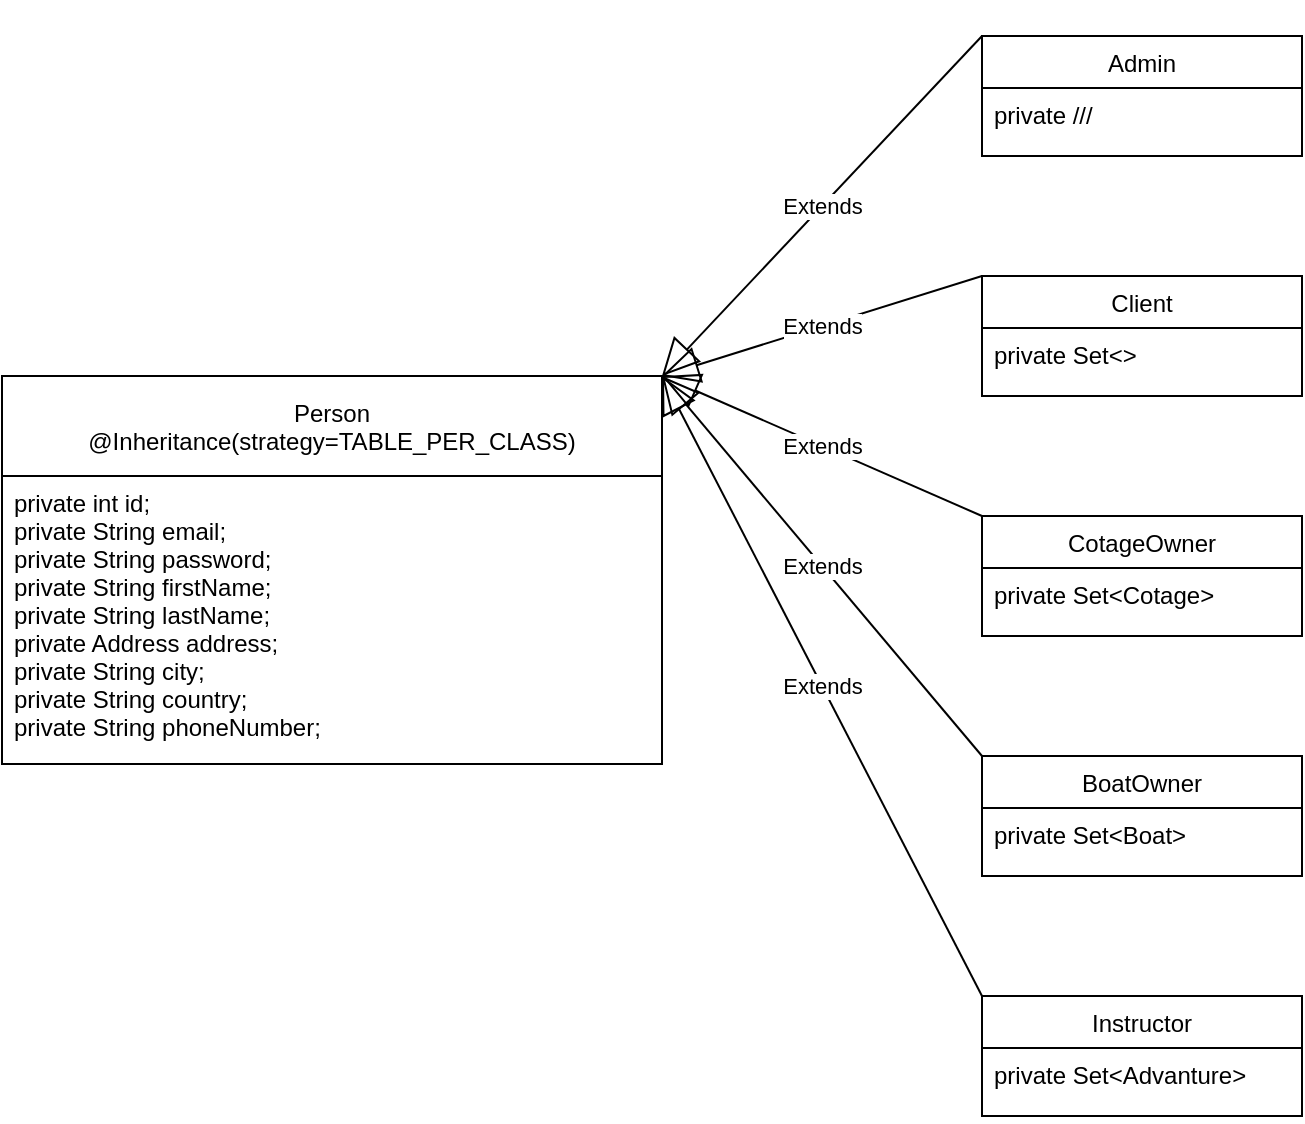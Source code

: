 <mxfile version="15.9.6" type="device"><diagram id="C5RBs43oDa-KdzZeNtuy" name="Page-1"><mxGraphModel dx="1640" dy="435" grid="1" gridSize="10" guides="1" tooltips="1" connect="1" arrows="1" fold="1" page="1" pageScale="1" pageWidth="827" pageHeight="1169" math="0" shadow="0"><root><mxCell id="WIyWlLk6GJQsqaUBKTNV-0"/><mxCell id="WIyWlLk6GJQsqaUBKTNV-1" parent="WIyWlLk6GJQsqaUBKTNV-0"/><mxCell id="pAqGVXhCf1VrrqXNUXRQ-24" value="Person&#10;@Inheritance(strategy=TABLE_PER_CLASS)" style="swimlane;fontStyle=0;childLayout=stackLayout;horizontal=1;startSize=50;fillColor=none;horizontalStack=0;resizeParent=1;resizeParentMax=0;resizeLast=0;collapsible=1;marginBottom=0;" vertex="1" parent="WIyWlLk6GJQsqaUBKTNV-1"><mxGeometry x="-90" y="210" width="330" height="194" as="geometry"/></mxCell><mxCell id="pAqGVXhCf1VrrqXNUXRQ-26" value="private int id;&#10;&#9;private String email;&#10;&#9;private String password;&#10;&#9;private String firstName;&#10;&#9;private String lastName;&#10;&#9;private Address address;&#10;&#9;private String city;&#10;&#9;private String country;&#10;&#9;private String phoneNumber;" style="text;strokeColor=none;fillColor=none;align=left;verticalAlign=top;spacingLeft=4;spacingRight=4;overflow=hidden;rotatable=0;points=[[0,0.5],[1,0.5]];portConstraint=eastwest;" vertex="1" parent="pAqGVXhCf1VrrqXNUXRQ-24"><mxGeometry y="50" width="330" height="144" as="geometry"/></mxCell><mxCell id="pAqGVXhCf1VrrqXNUXRQ-29" value="Admin" style="swimlane;fontStyle=0;childLayout=stackLayout;horizontal=1;startSize=26;fillColor=none;horizontalStack=0;resizeParent=1;resizeParentMax=0;resizeLast=0;collapsible=1;marginBottom=0;" vertex="1" parent="WIyWlLk6GJQsqaUBKTNV-1"><mxGeometry x="400" y="40" width="160" height="60" as="geometry"/></mxCell><mxCell id="pAqGVXhCf1VrrqXNUXRQ-30" value="private ///&#10;" style="text;strokeColor=none;fillColor=none;align=left;verticalAlign=top;spacingLeft=4;spacingRight=4;overflow=hidden;rotatable=0;points=[[0,0.5],[1,0.5]];portConstraint=eastwest;" vertex="1" parent="pAqGVXhCf1VrrqXNUXRQ-29"><mxGeometry y="26" width="160" height="34" as="geometry"/></mxCell><mxCell id="pAqGVXhCf1VrrqXNUXRQ-33" value="Extends" style="endArrow=block;endSize=16;endFill=0;html=1;rounded=0;exitX=0;exitY=0;exitDx=0;exitDy=0;entryX=1;entryY=0;entryDx=0;entryDy=0;" edge="1" parent="WIyWlLk6GJQsqaUBKTNV-1" source="pAqGVXhCf1VrrqXNUXRQ-29" target="pAqGVXhCf1VrrqXNUXRQ-24"><mxGeometry width="160" relative="1" as="geometry"><mxPoint x="370" y="50" as="sourcePoint"/><mxPoint x="270" y="180" as="targetPoint"/></mxGeometry></mxCell><mxCell id="pAqGVXhCf1VrrqXNUXRQ-34" value="Client" style="swimlane;fontStyle=0;childLayout=stackLayout;horizontal=1;startSize=26;fillColor=none;horizontalStack=0;resizeParent=1;resizeParentMax=0;resizeLast=0;collapsible=1;marginBottom=0;" vertex="1" parent="WIyWlLk6GJQsqaUBKTNV-1"><mxGeometry x="400" y="160" width="160" height="60" as="geometry"/></mxCell><mxCell id="pAqGVXhCf1VrrqXNUXRQ-35" value="private Set&lt;&gt;" style="text;strokeColor=none;fillColor=none;align=left;verticalAlign=top;spacingLeft=4;spacingRight=4;overflow=hidden;rotatable=0;points=[[0,0.5],[1,0.5]];portConstraint=eastwest;" vertex="1" parent="pAqGVXhCf1VrrqXNUXRQ-34"><mxGeometry y="26" width="160" height="34" as="geometry"/></mxCell><mxCell id="pAqGVXhCf1VrrqXNUXRQ-37" value="CotageOwner" style="swimlane;fontStyle=0;childLayout=stackLayout;horizontal=1;startSize=26;fillColor=none;horizontalStack=0;resizeParent=1;resizeParentMax=0;resizeLast=0;collapsible=1;marginBottom=0;" vertex="1" parent="WIyWlLk6GJQsqaUBKTNV-1"><mxGeometry x="400" y="280" width="160" height="60" as="geometry"/></mxCell><mxCell id="pAqGVXhCf1VrrqXNUXRQ-38" value="private Set&lt;Cotage&gt;" style="text;strokeColor=none;fillColor=none;align=left;verticalAlign=top;spacingLeft=4;spacingRight=4;overflow=hidden;rotatable=0;points=[[0,0.5],[1,0.5]];portConstraint=eastwest;" vertex="1" parent="pAqGVXhCf1VrrqXNUXRQ-37"><mxGeometry y="26" width="160" height="34" as="geometry"/></mxCell><mxCell id="pAqGVXhCf1VrrqXNUXRQ-39" value="BoatOwner" style="swimlane;fontStyle=0;childLayout=stackLayout;horizontal=1;startSize=26;fillColor=none;horizontalStack=0;resizeParent=1;resizeParentMax=0;resizeLast=0;collapsible=1;marginBottom=0;" vertex="1" parent="WIyWlLk6GJQsqaUBKTNV-1"><mxGeometry x="400" y="400" width="160" height="60" as="geometry"/></mxCell><mxCell id="pAqGVXhCf1VrrqXNUXRQ-40" value="private Set&lt;Boat&gt;" style="text;strokeColor=none;fillColor=none;align=left;verticalAlign=top;spacingLeft=4;spacingRight=4;overflow=hidden;rotatable=0;points=[[0,0.5],[1,0.5]];portConstraint=eastwest;" vertex="1" parent="pAqGVXhCf1VrrqXNUXRQ-39"><mxGeometry y="26" width="160" height="34" as="geometry"/></mxCell><mxCell id="pAqGVXhCf1VrrqXNUXRQ-41" value="Extends" style="endArrow=block;endSize=16;endFill=0;html=1;rounded=0;exitX=0;exitY=0;exitDx=0;exitDy=0;entryX=1;entryY=0;entryDx=0;entryDy=0;" edge="1" parent="WIyWlLk6GJQsqaUBKTNV-1" source="pAqGVXhCf1VrrqXNUXRQ-34" target="pAqGVXhCf1VrrqXNUXRQ-24"><mxGeometry width="160" relative="1" as="geometry"><mxPoint x="410.0" y="50" as="sourcePoint"/><mxPoint x="270" y="210" as="targetPoint"/></mxGeometry></mxCell><mxCell id="pAqGVXhCf1VrrqXNUXRQ-42" value="Extends" style="endArrow=block;endSize=16;endFill=0;html=1;rounded=0;exitX=0;exitY=0;exitDx=0;exitDy=0;entryX=1;entryY=0;entryDx=0;entryDy=0;" edge="1" parent="WIyWlLk6GJQsqaUBKTNV-1" source="pAqGVXhCf1VrrqXNUXRQ-37" target="pAqGVXhCf1VrrqXNUXRQ-24"><mxGeometry width="160" relative="1" as="geometry"><mxPoint x="420.0" y="60" as="sourcePoint"/><mxPoint x="260" y="200" as="targetPoint"/></mxGeometry></mxCell><mxCell id="pAqGVXhCf1VrrqXNUXRQ-43" value="Extends" style="endArrow=block;endSize=16;endFill=0;html=1;rounded=0;exitX=0;exitY=0;exitDx=0;exitDy=0;entryX=1;entryY=0;entryDx=0;entryDy=0;" edge="1" parent="WIyWlLk6GJQsqaUBKTNV-1" source="pAqGVXhCf1VrrqXNUXRQ-39" target="pAqGVXhCf1VrrqXNUXRQ-24"><mxGeometry width="160" relative="1" as="geometry"><mxPoint x="410.0" y="290" as="sourcePoint"/><mxPoint x="250" y="230" as="targetPoint"/></mxGeometry></mxCell><mxCell id="pAqGVXhCf1VrrqXNUXRQ-44" value="Instructor" style="swimlane;fontStyle=0;childLayout=stackLayout;horizontal=1;startSize=26;fillColor=none;horizontalStack=0;resizeParent=1;resizeParentMax=0;resizeLast=0;collapsible=1;marginBottom=0;" vertex="1" parent="WIyWlLk6GJQsqaUBKTNV-1"><mxGeometry x="400" y="520" width="160" height="60" as="geometry"/></mxCell><mxCell id="pAqGVXhCf1VrrqXNUXRQ-45" value="private Set&lt;Advanture&gt;" style="text;strokeColor=none;fillColor=none;align=left;verticalAlign=top;spacingLeft=4;spacingRight=4;overflow=hidden;rotatable=0;points=[[0,0.5],[1,0.5]];portConstraint=eastwest;" vertex="1" parent="pAqGVXhCf1VrrqXNUXRQ-44"><mxGeometry y="26" width="160" height="34" as="geometry"/></mxCell><mxCell id="pAqGVXhCf1VrrqXNUXRQ-46" value="Extends" style="endArrow=block;endSize=16;endFill=0;html=1;rounded=0;exitX=0;exitY=0;exitDx=0;exitDy=0;entryX=1;entryY=0;entryDx=0;entryDy=0;" edge="1" parent="WIyWlLk6GJQsqaUBKTNV-1" source="pAqGVXhCf1VrrqXNUXRQ-44" target="pAqGVXhCf1VrrqXNUXRQ-24"><mxGeometry width="160" relative="1" as="geometry"><mxPoint x="400" y="480" as="sourcePoint"/><mxPoint x="220" y="190" as="targetPoint"/></mxGeometry></mxCell></root></mxGraphModel></diagram></mxfile>